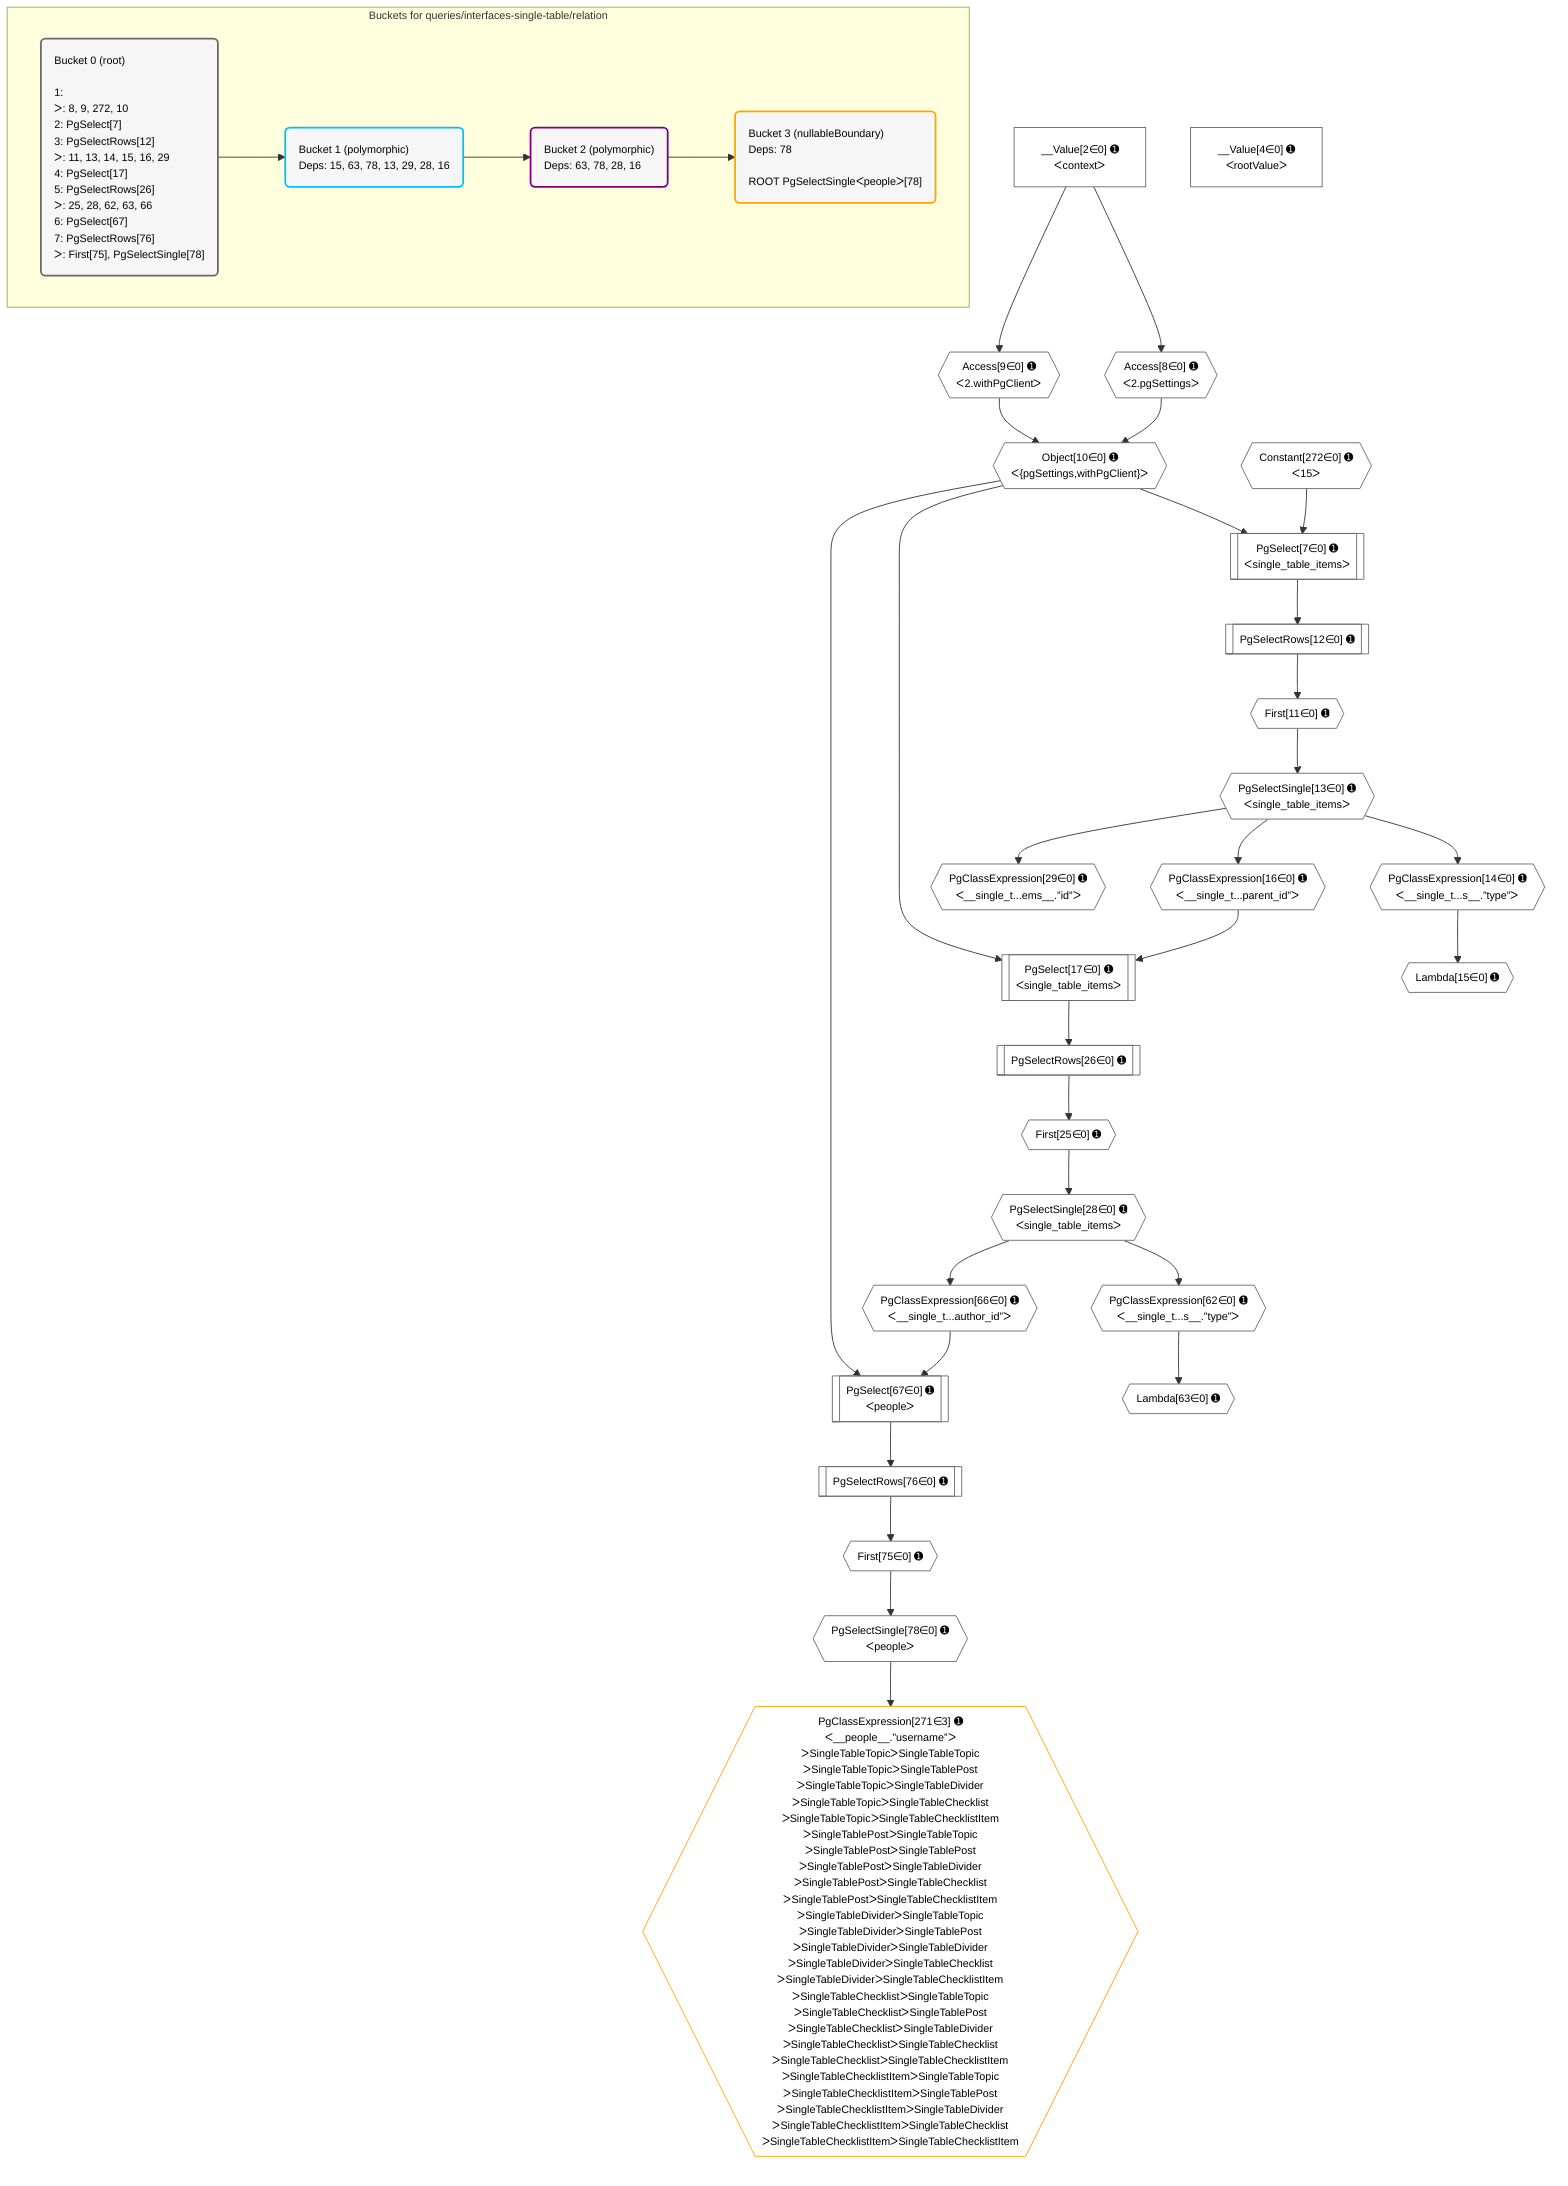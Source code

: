 %%{init: {'themeVariables': { 'fontSize': '12px'}}}%%
graph TD
    classDef path fill:#eee,stroke:#000,color:#000
    classDef plan fill:#fff,stroke-width:1px,color:#000
    classDef itemplan fill:#fff,stroke-width:2px,color:#000
    classDef unbatchedplan fill:#dff,stroke-width:1px,color:#000
    classDef sideeffectplan fill:#fcc,stroke-width:2px,color:#000
    classDef bucket fill:#f6f6f6,color:#000,stroke-width:2px,text-align:left

    subgraph "Buckets for queries/interfaces-single-table/relation"
    Bucket0("Bucket 0 (root)<br /><br />1: <br />ᐳ: 8, 9, 272, 10<br />2: PgSelect[7]<br />3: PgSelectRows[12]<br />ᐳ: 11, 13, 14, 15, 16, 29<br />4: PgSelect[17]<br />5: PgSelectRows[26]<br />ᐳ: 25, 28, 62, 63, 66<br />6: PgSelect[67]<br />7: PgSelectRows[76]<br />ᐳ: First[75], PgSelectSingle[78]"):::bucket
    Bucket1("Bucket 1 (polymorphic)<br />Deps: 15, 63, 78, 13, 29, 28, 16"):::bucket
    Bucket2("Bucket 2 (polymorphic)<br />Deps: 63, 78, 28, 16"):::bucket
    Bucket3("Bucket 3 (nullableBoundary)<br />Deps: 78<br /><br />ROOT PgSelectSingleᐸpeopleᐳ[78]"):::bucket
    end
    Bucket0 --> Bucket1
    Bucket1 --> Bucket2
    Bucket2 --> Bucket3

    %% plan dependencies
    PgSelect7[["PgSelect[7∈0] ➊<br />ᐸsingle_table_itemsᐳ"]]:::plan
    Object10{{"Object[10∈0] ➊<br />ᐸ{pgSettings,withPgClient}ᐳ"}}:::plan
    Constant272{{"Constant[272∈0] ➊<br />ᐸ15ᐳ"}}:::plan
    Object10 & Constant272 --> PgSelect7
    Access8{{"Access[8∈0] ➊<br />ᐸ2.pgSettingsᐳ"}}:::plan
    Access9{{"Access[9∈0] ➊<br />ᐸ2.withPgClientᐳ"}}:::plan
    Access8 & Access9 --> Object10
    PgSelect17[["PgSelect[17∈0] ➊<br />ᐸsingle_table_itemsᐳ"]]:::plan
    PgClassExpression16{{"PgClassExpression[16∈0] ➊<br />ᐸ__single_t...parent_id”ᐳ"}}:::plan
    Object10 & PgClassExpression16 --> PgSelect17
    PgSelect67[["PgSelect[67∈0] ➊<br />ᐸpeopleᐳ"]]:::plan
    PgClassExpression66{{"PgClassExpression[66∈0] ➊<br />ᐸ__single_t...author_id”ᐳ"}}:::plan
    Object10 & PgClassExpression66 --> PgSelect67
    __Value2["__Value[2∈0] ➊<br />ᐸcontextᐳ"]:::plan
    __Value2 --> Access8
    __Value2 --> Access9
    First11{{"First[11∈0] ➊"}}:::plan
    PgSelectRows12[["PgSelectRows[12∈0] ➊"]]:::plan
    PgSelectRows12 --> First11
    PgSelect7 --> PgSelectRows12
    PgSelectSingle13{{"PgSelectSingle[13∈0] ➊<br />ᐸsingle_table_itemsᐳ"}}:::plan
    First11 --> PgSelectSingle13
    PgClassExpression14{{"PgClassExpression[14∈0] ➊<br />ᐸ__single_t...s__.”type”ᐳ"}}:::plan
    PgSelectSingle13 --> PgClassExpression14
    Lambda15{{"Lambda[15∈0] ➊"}}:::plan
    PgClassExpression14 --> Lambda15
    PgSelectSingle13 --> PgClassExpression16
    First25{{"First[25∈0] ➊"}}:::plan
    PgSelectRows26[["PgSelectRows[26∈0] ➊"]]:::plan
    PgSelectRows26 --> First25
    PgSelect17 --> PgSelectRows26
    PgSelectSingle28{{"PgSelectSingle[28∈0] ➊<br />ᐸsingle_table_itemsᐳ"}}:::plan
    First25 --> PgSelectSingle28
    PgClassExpression29{{"PgClassExpression[29∈0] ➊<br />ᐸ__single_t...ems__.”id”ᐳ"}}:::plan
    PgSelectSingle13 --> PgClassExpression29
    PgClassExpression62{{"PgClassExpression[62∈0] ➊<br />ᐸ__single_t...s__.”type”ᐳ"}}:::plan
    PgSelectSingle28 --> PgClassExpression62
    Lambda63{{"Lambda[63∈0] ➊"}}:::plan
    PgClassExpression62 --> Lambda63
    PgSelectSingle28 --> PgClassExpression66
    First75{{"First[75∈0] ➊"}}:::plan
    PgSelectRows76[["PgSelectRows[76∈0] ➊"]]:::plan
    PgSelectRows76 --> First75
    PgSelect67 --> PgSelectRows76
    PgSelectSingle78{{"PgSelectSingle[78∈0] ➊<br />ᐸpeopleᐳ"}}:::plan
    First75 --> PgSelectSingle78
    __Value4["__Value[4∈0] ➊<br />ᐸrootValueᐳ"]:::plan
    PgClassExpression271{{"PgClassExpression[271∈3] ➊<br />ᐸ__people__.”username”ᐳ<br />ᐳSingleTableTopicᐳSingleTableTopic<br />ᐳSingleTableTopicᐳSingleTablePost<br />ᐳSingleTableTopicᐳSingleTableDivider<br />ᐳSingleTableTopicᐳSingleTableChecklist<br />ᐳSingleTableTopicᐳSingleTableChecklistItem<br />ᐳSingleTablePostᐳSingleTableTopic<br />ᐳSingleTablePostᐳSingleTablePost<br />ᐳSingleTablePostᐳSingleTableDivider<br />ᐳSingleTablePostᐳSingleTableChecklist<br />ᐳSingleTablePostᐳSingleTableChecklistItem<br />ᐳSingleTableDividerᐳSingleTableTopic<br />ᐳSingleTableDividerᐳSingleTablePost<br />ᐳSingleTableDividerᐳSingleTableDivider<br />ᐳSingleTableDividerᐳSingleTableChecklist<br />ᐳSingleTableDividerᐳSingleTableChecklistItem<br />ᐳSingleTableChecklistᐳSingleTableTopic<br />ᐳSingleTableChecklistᐳSingleTablePost<br />ᐳSingleTableChecklistᐳSingleTableDivider<br />ᐳSingleTableChecklistᐳSingleTableChecklist<br />ᐳSingleTableChecklistᐳSingleTableChecklistItem<br />ᐳSingleTableChecklistItemᐳSingleTableTopic<br />ᐳSingleTableChecklistItemᐳSingleTablePost<br />ᐳSingleTableChecklistItemᐳSingleTableDivider<br />ᐳSingleTableChecklistItemᐳSingleTableChecklist<br />ᐳSingleTableChecklistItemᐳSingleTableChecklistItem"}}:::plan
    PgSelectSingle78 --> PgClassExpression271

    %% define steps
    classDef bucket0 stroke:#696969
    class Bucket0,__Value2,__Value4,PgSelect7,Access8,Access9,Object10,First11,PgSelectRows12,PgSelectSingle13,PgClassExpression14,Lambda15,PgClassExpression16,PgSelect17,First25,PgSelectRows26,PgSelectSingle28,PgClassExpression29,PgClassExpression62,Lambda63,PgClassExpression66,PgSelect67,First75,PgSelectRows76,PgSelectSingle78,Constant272 bucket0
    classDef bucket1 stroke:#00bfff
    class Bucket1 bucket1
    classDef bucket2 stroke:#7f007f
    class Bucket2 bucket2
    classDef bucket3 stroke:#ffa500
    class Bucket3,PgClassExpression271 bucket3